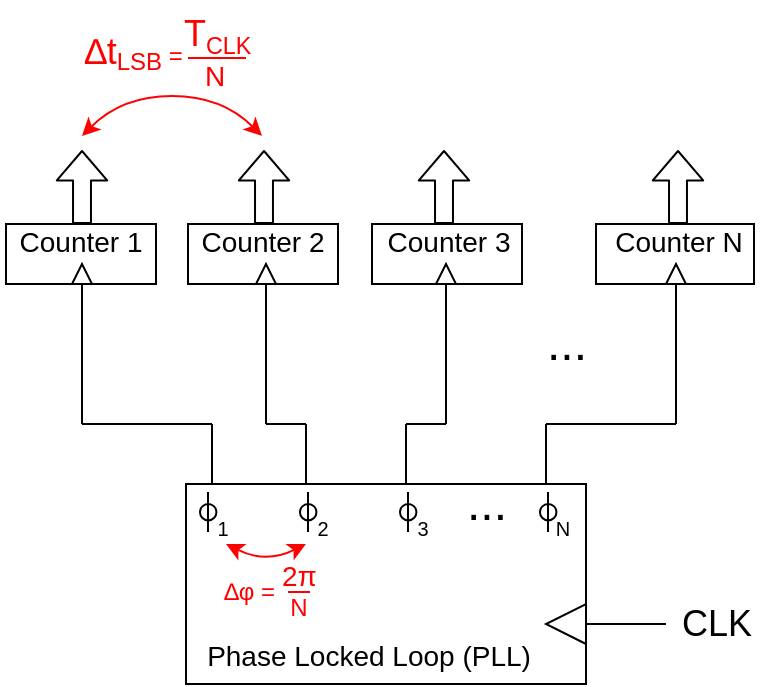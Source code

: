<mxfile>
    <diagram id="KTns_Bd-LHyVUyGMRzYs" name="Page-1">
        <mxGraphModel dx="242" dy="1297" grid="1" gridSize="10" guides="1" tooltips="1" connect="1" arrows="1" fold="1" page="1" pageScale="1" pageWidth="850" pageHeight="1100" math="0" shadow="0">
            <root>
                <mxCell id="0"/>
                <mxCell id="1" parent="0"/>
                <mxCell id="2" value="" style="rounded=0;whiteSpace=wrap;html=1;" vertex="1" parent="1">
                    <mxGeometry x="160" y="240" width="200" height="100" as="geometry"/>
                </mxCell>
                <mxCell id="3" value="&lt;font style=&quot;font-size: 14px&quot; color=&quot;#000000&quot;&gt;Phase Locked Loop (PLL)&lt;/font&gt;" style="text;html=1;resizable=0;autosize=1;align=center;verticalAlign=middle;points=[];fillColor=none;strokeColor=none;rounded=0;" vertex="1" parent="1">
                    <mxGeometry x="161" y="316" width="180" height="20" as="geometry"/>
                </mxCell>
                <mxCell id="4" value="" style="triangle;whiteSpace=wrap;html=1;fontSize=14;rotation=-180;" vertex="1" parent="1">
                    <mxGeometry x="340" y="300" width="20" height="20" as="geometry"/>
                </mxCell>
                <mxCell id="5" value="" style="endArrow=none;html=1;fontSize=14;" edge="1" parent="1">
                    <mxGeometry width="50" height="50" relative="1" as="geometry">
                        <mxPoint x="360" y="310" as="sourcePoint"/>
                        <mxPoint x="400" y="310" as="targetPoint"/>
                    </mxGeometry>
                </mxCell>
                <mxCell id="6" value="&lt;font style=&quot;font-size: 18px&quot; color=&quot;#000000&quot;&gt;CLK&lt;/font&gt;" style="text;html=1;resizable=0;autosize=1;align=center;verticalAlign=middle;points=[];fillColor=none;strokeColor=none;rounded=0;fontSize=14;" vertex="1" parent="1">
                    <mxGeometry x="400" y="300" width="50" height="20" as="geometry"/>
                </mxCell>
                <mxCell id="8" value="" style="ellipse;whiteSpace=wrap;html=1;aspect=fixed;fontSize=18;fillColor=none;rotation=90;" vertex="1" parent="1">
                    <mxGeometry x="167" y="250" width="8.21" height="8.21" as="geometry"/>
                </mxCell>
                <mxCell id="9" value="" style="endArrow=none;html=1;fontSize=18;" edge="1" parent="1">
                    <mxGeometry width="50" height="50" relative="1" as="geometry">
                        <mxPoint x="171" y="264" as="sourcePoint"/>
                        <mxPoint x="171" y="244" as="targetPoint"/>
                    </mxGeometry>
                </mxCell>
                <mxCell id="13" value="&lt;font style=&quot;font-size: 10px&quot;&gt;1&lt;/font&gt;" style="text;html=1;resizable=0;autosize=1;align=center;verticalAlign=middle;points=[];fillColor=none;strokeColor=none;rounded=0;fontSize=18;" vertex="1" parent="1">
                    <mxGeometry x="168" y="245" width="20" height="30" as="geometry"/>
                </mxCell>
                <mxCell id="16" value="" style="ellipse;whiteSpace=wrap;html=1;aspect=fixed;fontSize=18;fillColor=none;rotation=90;" vertex="1" parent="1">
                    <mxGeometry x="217" y="250" width="8.21" height="8.21" as="geometry"/>
                </mxCell>
                <mxCell id="17" value="" style="endArrow=none;html=1;fontSize=18;" edge="1" parent="1">
                    <mxGeometry width="50" height="50" relative="1" as="geometry">
                        <mxPoint x="221" y="264" as="sourcePoint"/>
                        <mxPoint x="221" y="244" as="targetPoint"/>
                    </mxGeometry>
                </mxCell>
                <mxCell id="18" value="" style="ellipse;whiteSpace=wrap;html=1;aspect=fixed;fontSize=18;fillColor=none;rotation=90;" vertex="1" parent="1">
                    <mxGeometry x="267" y="250" width="8.21" height="8.21" as="geometry"/>
                </mxCell>
                <mxCell id="19" value="" style="endArrow=none;html=1;fontSize=18;" edge="1" parent="1">
                    <mxGeometry width="50" height="50" relative="1" as="geometry">
                        <mxPoint x="271" y="264" as="sourcePoint"/>
                        <mxPoint x="271" y="244" as="targetPoint"/>
                    </mxGeometry>
                </mxCell>
                <mxCell id="20" value="" style="ellipse;whiteSpace=wrap;html=1;aspect=fixed;fontSize=18;fillColor=none;rotation=90;" vertex="1" parent="1">
                    <mxGeometry x="337" y="250" width="8.21" height="8.21" as="geometry"/>
                </mxCell>
                <mxCell id="21" value="" style="endArrow=none;html=1;fontSize=18;" edge="1" parent="1">
                    <mxGeometry width="50" height="50" relative="1" as="geometry">
                        <mxPoint x="341" y="264" as="sourcePoint"/>
                        <mxPoint x="341" y="244" as="targetPoint"/>
                    </mxGeometry>
                </mxCell>
                <mxCell id="22" value="&lt;font style=&quot;font-size: 10px&quot;&gt;2&lt;/font&gt;" style="text;html=1;resizable=0;autosize=1;align=center;verticalAlign=middle;points=[];fillColor=none;strokeColor=none;rounded=0;fontSize=18;" vertex="1" parent="1">
                    <mxGeometry x="218" y="245" width="20" height="30" as="geometry"/>
                </mxCell>
                <mxCell id="23" value="&lt;font style=&quot;font-size: 10px&quot;&gt;3&lt;/font&gt;" style="text;html=1;resizable=0;autosize=1;align=center;verticalAlign=middle;points=[];fillColor=none;strokeColor=none;rounded=0;fontSize=18;" vertex="1" parent="1">
                    <mxGeometry x="268" y="245" width="20" height="30" as="geometry"/>
                </mxCell>
                <mxCell id="24" value="&lt;span style=&quot;font-size: 10px&quot;&gt;N&lt;/span&gt;" style="text;html=1;resizable=0;autosize=1;align=center;verticalAlign=middle;points=[];fillColor=none;strokeColor=none;rounded=0;fontSize=18;" vertex="1" parent="1">
                    <mxGeometry x="338" y="245" width="20" height="30" as="geometry"/>
                </mxCell>
                <mxCell id="25" value="&lt;font style=&quot;font-size: 24px&quot;&gt;...&lt;/font&gt;" style="text;html=1;resizable=0;autosize=1;align=center;verticalAlign=middle;points=[];fillColor=none;strokeColor=none;rounded=0;fontSize=10;" vertex="1" parent="1">
                    <mxGeometry x="290" y="240" width="40" height="20" as="geometry"/>
                </mxCell>
                <mxCell id="26" value="" style="endArrow=none;html=1;fontSize=24;" edge="1" parent="1">
                    <mxGeometry width="50" height="50" relative="1" as="geometry">
                        <mxPoint x="173" y="240" as="sourcePoint"/>
                        <mxPoint x="173" y="210" as="targetPoint"/>
                    </mxGeometry>
                </mxCell>
                <mxCell id="27" value="" style="endArrow=none;html=1;fontSize=24;" edge="1" parent="1">
                    <mxGeometry width="50" height="50" relative="1" as="geometry">
                        <mxPoint x="173" y="210" as="sourcePoint"/>
                        <mxPoint x="108" y="210" as="targetPoint"/>
                    </mxGeometry>
                </mxCell>
                <mxCell id="28" value="" style="endArrow=none;html=1;fontSize=24;" edge="1" parent="1">
                    <mxGeometry width="50" height="50" relative="1" as="geometry">
                        <mxPoint x="108" y="210" as="sourcePoint"/>
                        <mxPoint x="108" y="140" as="targetPoint"/>
                    </mxGeometry>
                </mxCell>
                <mxCell id="29" value="" style="endArrow=none;html=1;fontSize=24;" edge="1" parent="1">
                    <mxGeometry width="50" height="50" relative="1" as="geometry">
                        <mxPoint x="220" y="240" as="sourcePoint"/>
                        <mxPoint x="220" y="210" as="targetPoint"/>
                    </mxGeometry>
                </mxCell>
                <mxCell id="30" value="" style="endArrow=none;html=1;fontSize=24;" edge="1" parent="1">
                    <mxGeometry width="50" height="50" relative="1" as="geometry">
                        <mxPoint x="270" y="240" as="sourcePoint"/>
                        <mxPoint x="270" y="210" as="targetPoint"/>
                    </mxGeometry>
                </mxCell>
                <mxCell id="31" value="" style="endArrow=none;html=1;fontSize=24;" edge="1" parent="1">
                    <mxGeometry width="50" height="50" relative="1" as="geometry">
                        <mxPoint x="220" y="210" as="sourcePoint"/>
                        <mxPoint x="200" y="210" as="targetPoint"/>
                    </mxGeometry>
                </mxCell>
                <mxCell id="32" value="" style="endArrow=none;html=1;fontSize=24;" edge="1" parent="1">
                    <mxGeometry width="50" height="50" relative="1" as="geometry">
                        <mxPoint x="200" y="210" as="sourcePoint"/>
                        <mxPoint x="200" y="140" as="targetPoint"/>
                    </mxGeometry>
                </mxCell>
                <mxCell id="33" value="" style="endArrow=none;html=1;fontSize=24;" edge="1" parent="1">
                    <mxGeometry width="50" height="50" relative="1" as="geometry">
                        <mxPoint x="405" y="210" as="sourcePoint"/>
                        <mxPoint x="405" y="140" as="targetPoint"/>
                    </mxGeometry>
                </mxCell>
                <mxCell id="34" value="" style="endArrow=none;html=1;fontSize=24;" edge="1" parent="1">
                    <mxGeometry width="50" height="50" relative="1" as="geometry">
                        <mxPoint x="405" y="210" as="sourcePoint"/>
                        <mxPoint x="340" y="210" as="targetPoint"/>
                    </mxGeometry>
                </mxCell>
                <mxCell id="35" value="" style="endArrow=none;html=1;fontSize=24;" edge="1" parent="1">
                    <mxGeometry width="50" height="50" relative="1" as="geometry">
                        <mxPoint x="340" y="240" as="sourcePoint"/>
                        <mxPoint x="340" y="210" as="targetPoint"/>
                    </mxGeometry>
                </mxCell>
                <mxCell id="36" value="&lt;font style=&quot;font-size: 24px&quot; color=&quot;#000000&quot;&gt;...&lt;/font&gt;" style="text;html=1;resizable=0;autosize=1;align=center;verticalAlign=middle;points=[];fillColor=none;strokeColor=none;rounded=0;fontSize=10;" vertex="1" parent="1">
                    <mxGeometry x="330" y="160" width="40" height="20" as="geometry"/>
                </mxCell>
                <mxCell id="37" value="" style="rounded=0;whiteSpace=wrap;html=1;fontSize=24;fillColor=default;" vertex="1" parent="1">
                    <mxGeometry x="70" y="110" width="75" height="30" as="geometry"/>
                </mxCell>
                <mxCell id="38" value="" style="rounded=0;whiteSpace=wrap;html=1;fontSize=24;fillColor=default;" vertex="1" parent="1">
                    <mxGeometry x="161" y="110" width="75" height="30" as="geometry"/>
                </mxCell>
                <mxCell id="39" value="" style="rounded=0;whiteSpace=wrap;html=1;fontSize=24;fillColor=default;" vertex="1" parent="1">
                    <mxGeometry x="365" y="110" width="79" height="30" as="geometry"/>
                </mxCell>
                <mxCell id="40" value="" style="endArrow=none;html=1;fontSize=24;" edge="1" parent="1">
                    <mxGeometry width="50" height="50" relative="1" as="geometry">
                        <mxPoint x="290" y="210" as="sourcePoint"/>
                        <mxPoint x="270" y="210" as="targetPoint"/>
                    </mxGeometry>
                </mxCell>
                <mxCell id="41" value="" style="endArrow=none;html=1;fontSize=24;" edge="1" parent="1">
                    <mxGeometry width="50" height="50" relative="1" as="geometry">
                        <mxPoint x="290" y="210" as="sourcePoint"/>
                        <mxPoint x="290" y="140" as="targetPoint"/>
                    </mxGeometry>
                </mxCell>
                <mxCell id="42" value="" style="rounded=0;whiteSpace=wrap;html=1;fontSize=24;fillColor=default;" vertex="1" parent="1">
                    <mxGeometry x="253" y="110" width="75" height="30" as="geometry"/>
                </mxCell>
                <mxCell id="44" value="&lt;font style=&quot;font-size: 14px&quot;&gt;Counter 1&lt;/font&gt;" style="text;html=1;resizable=0;autosize=1;align=center;verticalAlign=middle;points=[];fillColor=none;strokeColor=none;rounded=0;fontSize=24;" vertex="1" parent="1">
                    <mxGeometry x="67" y="96" width="80" height="40" as="geometry"/>
                </mxCell>
                <mxCell id="45" value="&lt;font style=&quot;font-size: 14px&quot;&gt;Counter 2&lt;/font&gt;" style="text;html=1;resizable=0;autosize=1;align=center;verticalAlign=middle;points=[];fillColor=none;strokeColor=none;rounded=0;fontSize=24;" vertex="1" parent="1">
                    <mxGeometry x="158" y="96" width="80" height="40" as="geometry"/>
                </mxCell>
                <mxCell id="46" value="&lt;font style=&quot;font-size: 14px&quot;&gt;Counter 3&lt;/font&gt;" style="text;html=1;resizable=0;autosize=1;align=center;verticalAlign=middle;points=[];fillColor=none;strokeColor=none;rounded=0;fontSize=24;" vertex="1" parent="1">
                    <mxGeometry x="251" y="96" width="80" height="40" as="geometry"/>
                </mxCell>
                <mxCell id="47" value="&lt;font style=&quot;font-size: 14px&quot;&gt;Counter N&lt;/font&gt;" style="text;html=1;resizable=0;autosize=1;align=center;verticalAlign=middle;points=[];fillColor=none;strokeColor=none;rounded=0;fontSize=24;" vertex="1" parent="1">
                    <mxGeometry x="366" y="96" width="80" height="40" as="geometry"/>
                </mxCell>
                <mxCell id="48" value="" style="shape=flexArrow;endArrow=classic;html=1;fontSize=14;endWidth=15.196;endSize=4.572;width=8.966;" edge="1" parent="1">
                    <mxGeometry width="50" height="50" relative="1" as="geometry">
                        <mxPoint x="108" y="110" as="sourcePoint"/>
                        <mxPoint x="108" y="73" as="targetPoint"/>
                    </mxGeometry>
                </mxCell>
                <mxCell id="49" value="" style="shape=flexArrow;endArrow=classic;html=1;fontSize=14;endWidth=15.196;endSize=4.572;width=8.966;" edge="1" parent="1">
                    <mxGeometry width="50" height="50" relative="1" as="geometry">
                        <mxPoint x="199" y="110" as="sourcePoint"/>
                        <mxPoint x="199" y="73" as="targetPoint"/>
                    </mxGeometry>
                </mxCell>
                <mxCell id="50" value="" style="shape=flexArrow;endArrow=classic;html=1;fontSize=14;endWidth=15.196;endSize=4.572;width=8.966;" edge="1" parent="1">
                    <mxGeometry width="50" height="50" relative="1" as="geometry">
                        <mxPoint x="289" y="110" as="sourcePoint"/>
                        <mxPoint x="289" y="73.0" as="targetPoint"/>
                    </mxGeometry>
                </mxCell>
                <mxCell id="51" value="" style="shape=flexArrow;endArrow=classic;html=1;fontSize=14;endWidth=15.196;endSize=4.572;width=8.966;" edge="1" parent="1">
                    <mxGeometry width="50" height="50" relative="1" as="geometry">
                        <mxPoint x="406" y="110" as="sourcePoint"/>
                        <mxPoint x="406" y="73.0" as="targetPoint"/>
                    </mxGeometry>
                </mxCell>
                <mxCell id="52" value="" style="curved=1;endArrow=classic;html=1;fontSize=14;startArrow=classic;startFill=1;strokeColor=#FF0000;" edge="1" parent="1">
                    <mxGeometry width="50" height="50" relative="1" as="geometry">
                        <mxPoint x="108" y="66" as="sourcePoint"/>
                        <mxPoint x="198" y="66" as="targetPoint"/>
                        <Array as="points">
                            <mxPoint x="128" y="46"/>
                            <mxPoint x="178" y="46"/>
                        </Array>
                    </mxGeometry>
                </mxCell>
                <mxCell id="53" value="" style="curved=1;endArrow=classic;html=1;fontSize=14;startArrow=classic;startFill=1;strokeColor=#FF0000;" edge="1" parent="1">
                    <mxGeometry width="50" height="50" relative="1" as="geometry">
                        <mxPoint x="180" y="270" as="sourcePoint"/>
                        <mxPoint x="220" y="270" as="targetPoint"/>
                        <Array as="points">
                            <mxPoint x="200" y="280"/>
                        </Array>
                    </mxGeometry>
                </mxCell>
                <mxCell id="54" value="&lt;div class=&quot;standard&quot; id=&quot;magicparlabel-9155&quot; style=&quot;margin-bottom: 2ex&quot;&gt;&lt;font style=&quot;font-size: 12px&quot; color=&quot;#ff0000&quot;&gt;∆φ =&amp;nbsp;&lt;/font&gt;&lt;/div&gt;" style="text;html=1;resizable=0;autosize=1;align=center;verticalAlign=middle;points=[];fillColor=none;strokeColor=none;rounded=0;fontSize=14;" vertex="1" parent="1">
                    <mxGeometry x="173" y="280" width="40" height="40" as="geometry"/>
                </mxCell>
                <mxCell id="55" value="" style="endArrow=none;html=1;fontSize=12;strokeColor=#FF0000;" edge="1" parent="1">
                    <mxGeometry width="50" height="50" relative="1" as="geometry">
                        <mxPoint x="211" y="294" as="sourcePoint"/>
                        <mxPoint x="222" y="294" as="targetPoint"/>
                    </mxGeometry>
                </mxCell>
                <mxCell id="56" value="&lt;div class=&quot;standard&quot; id=&quot;magicparlabel-9155&quot; style=&quot;margin-bottom: 2ex&quot;&gt;&lt;font style=&quot;font-size: 12px&quot; color=&quot;#ff0000&quot;&gt;N&lt;/font&gt;&lt;/div&gt;" style="text;html=1;resizable=0;autosize=1;align=center;verticalAlign=middle;points=[];fillColor=none;strokeColor=none;rounded=0;fontSize=14;" vertex="1" parent="1">
                    <mxGeometry x="206" y="288" width="20" height="40" as="geometry"/>
                </mxCell>
                <mxCell id="57" value="" style="triangle;whiteSpace=wrap;html=1;fontSize=14;rotation=-90;" vertex="1" parent="1">
                    <mxGeometry x="400" y="130" width="10" height="10" as="geometry"/>
                </mxCell>
                <mxCell id="58" value="" style="triangle;whiteSpace=wrap;html=1;fontSize=14;rotation=-90;" vertex="1" parent="1">
                    <mxGeometry x="285" y="130" width="10" height="10" as="geometry"/>
                </mxCell>
                <mxCell id="59" value="" style="triangle;whiteSpace=wrap;html=1;fontSize=14;rotation=-90;" vertex="1" parent="1">
                    <mxGeometry x="195" y="130" width="10" height="10" as="geometry"/>
                </mxCell>
                <mxCell id="60" value="" style="triangle;whiteSpace=wrap;html=1;fontSize=14;rotation=-90;" vertex="1" parent="1">
                    <mxGeometry x="103" y="130" width="10" height="10" as="geometry"/>
                </mxCell>
                <mxCell id="61" value="&lt;div class=&quot;standard&quot; id=&quot;magicparlabel-9155&quot; style=&quot;margin-bottom: 2ex&quot;&gt;&lt;font color=&quot;#ff0000&quot;&gt;&lt;font style=&quot;font-size: 18px&quot;&gt;∆t&lt;/font&gt;&lt;sub&gt;&lt;font style=&quot;font-size: 12px&quot;&gt;LSB&lt;/font&gt;&lt;/sub&gt;&lt;span style=&quot;font-size: 12px&quot;&gt; =&amp;nbsp;&lt;/span&gt;&lt;/font&gt;&lt;/div&gt;" style="text;html=1;resizable=0;autosize=1;align=center;verticalAlign=middle;points=[];fillColor=none;strokeColor=none;rounded=0;fontSize=14;" vertex="1" parent="1">
                    <mxGeometry x="100" y="12" width="70" height="40" as="geometry"/>
                </mxCell>
                <mxCell id="62" value="" style="endArrow=none;html=1;fontSize=12;strokeColor=#FF0000;" edge="1" parent="1">
                    <mxGeometry width="50" height="50" relative="1" as="geometry">
                        <mxPoint x="161" y="27" as="sourcePoint"/>
                        <mxPoint x="190" y="27" as="targetPoint"/>
                    </mxGeometry>
                </mxCell>
                <mxCell id="63" value="&lt;div class=&quot;standard&quot; id=&quot;magicparlabel-9155&quot; style=&quot;margin-bottom: 2ex&quot;&gt;&lt;font style=&quot;font-size: 14px&quot; color=&quot;#ff0000&quot;&gt;N&lt;/font&gt;&lt;/div&gt;" style="text;html=1;resizable=0;autosize=1;align=center;verticalAlign=middle;points=[];fillColor=none;strokeColor=none;rounded=0;fontSize=14;" vertex="1" parent="1">
                    <mxGeometry x="159" y="23" width="30" height="40" as="geometry"/>
                </mxCell>
                <mxCell id="66" value="&lt;font color=&quot;#ff0000&quot;&gt;2π&lt;/font&gt;" style="text;whiteSpace=wrap;html=1;fontSize=14;fontColor=#000000;" vertex="1" parent="1">
                    <mxGeometry x="206" y="271" width="40" height="30" as="geometry"/>
                </mxCell>
                <mxCell id="68" value="&lt;font color=&quot;#ff0000&quot;&gt;&lt;font style=&quot;font-size: 18px&quot;&gt;T&lt;/font&gt;&lt;sub&gt;CLK&lt;/sub&gt;&lt;/font&gt;" style="text;whiteSpace=wrap;html=1;fontSize=14;fontColor=#000000;" vertex="1" parent="1">
                    <mxGeometry x="157" y="-2" width="40" height="30" as="geometry"/>
                </mxCell>
            </root>
        </mxGraphModel>
    </diagram>
</mxfile>